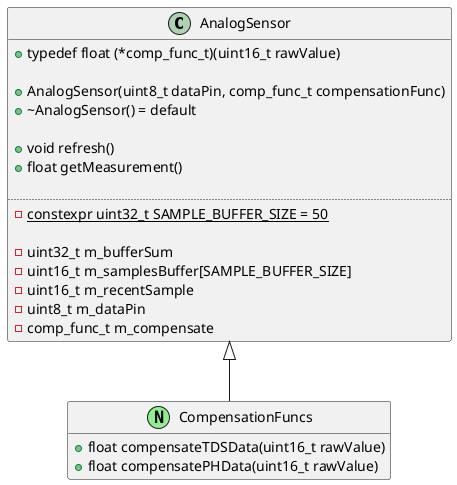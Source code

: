 @startuml XiaoADC

class AnalogSensor
class CompensationFuncs /'Aggregation of functions (namespace)'/

AnalogSensor <|-- CompensationFuncs

class AnalogSensor
{
    + typedef float (*comp_func_t)(uint16_t rawValue)

    + AnalogSensor(uint8_t dataPin, comp_func_t compensationFunc)
    + \~AnalogSensor() = default

    + void refresh()
    + float getMeasurement()

..
    - {static} constexpr uint32_t SAMPLE_BUFFER_SIZE = 50

    - uint32_t m_bufferSum
    - uint16_t m_samplesBuffer[SAMPLE_BUFFER_SIZE]
    - uint16_t m_recentSample
    - uint8_t m_dataPin
    - comp_func_t m_compensate
}

'This is an aggregation (collected in a namespace) of the compensation functions,
'not a class, hence the different icon
class CompensationFuncs << (N, lightgreen) >>
{
    + float compensateTDSData(uint16_t rawValue)
    + float compensatePHData(uint16_t rawValue)
}

hide CompensationFuncs fields

@enduml

